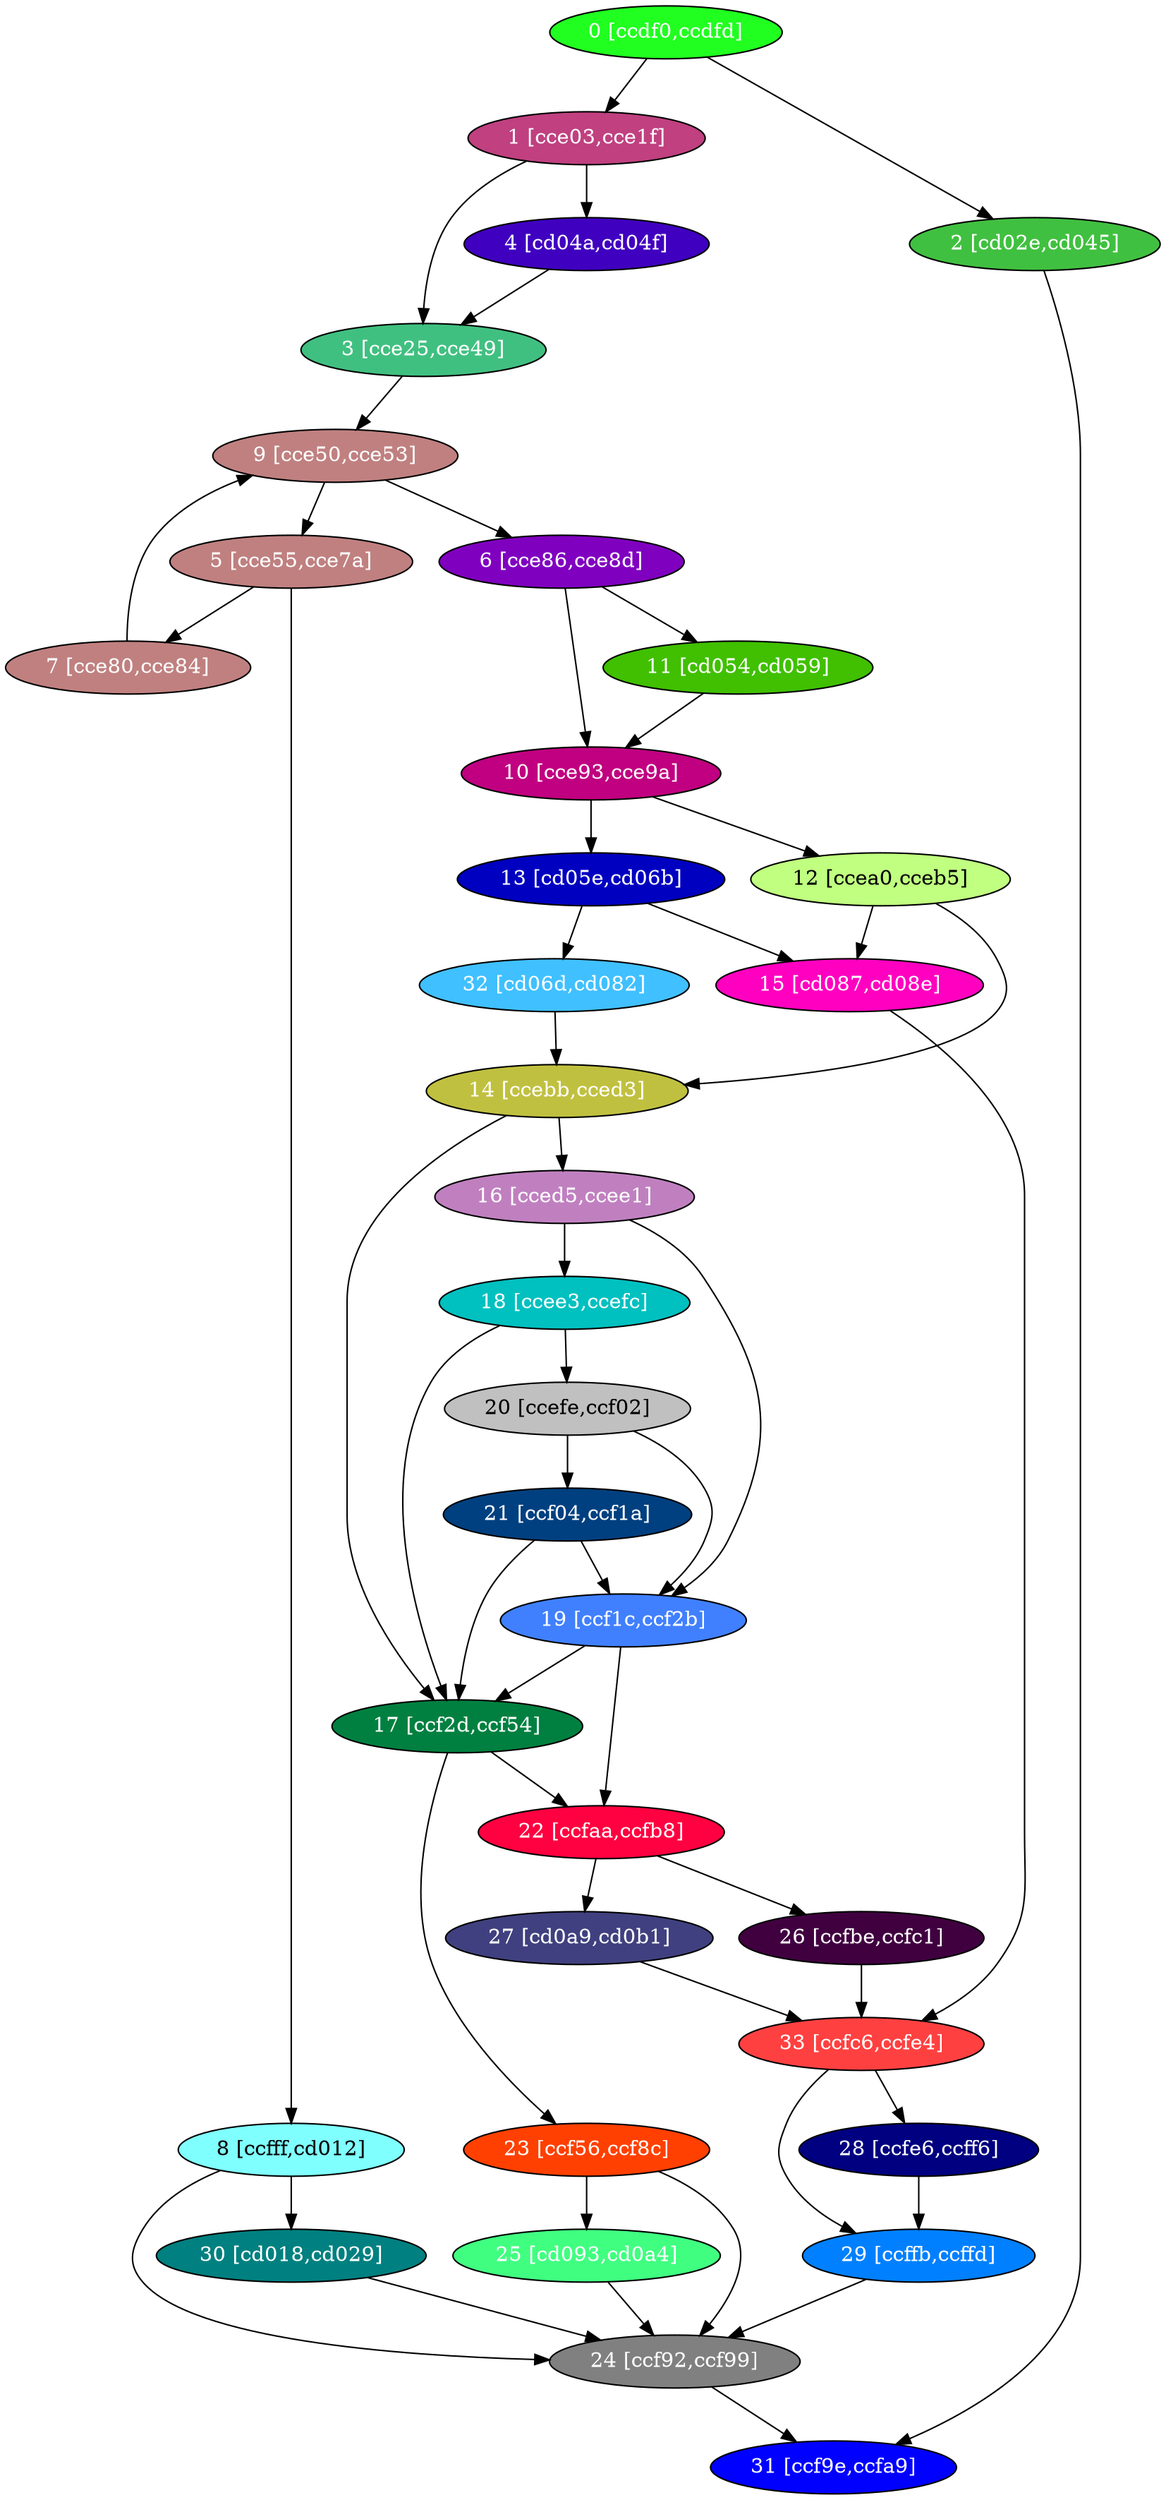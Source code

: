 diGraph libnss3{
	libnss3_0  [style=filled fillcolor="#20FF20" fontcolor="#ffffff" shape=oval label="0 [ccdf0,ccdfd]"]
	libnss3_1  [style=filled fillcolor="#C04080" fontcolor="#ffffff" shape=oval label="1 [cce03,cce1f]"]
	libnss3_2  [style=filled fillcolor="#40C040" fontcolor="#ffffff" shape=oval label="2 [cd02e,cd045]"]
	libnss3_3  [style=filled fillcolor="#40C080" fontcolor="#ffffff" shape=oval label="3 [cce25,cce49]"]
	libnss3_4  [style=filled fillcolor="#4000C0" fontcolor="#ffffff" shape=oval label="4 [cd04a,cd04f]"]
	libnss3_5  [style=filled fillcolor="#C08080" fontcolor="#ffffff" shape=oval label="5 [cce55,cce7a]"]
	libnss3_6  [style=filled fillcolor="#8000C0" fontcolor="#ffffff" shape=oval label="6 [cce86,cce8d]"]
	libnss3_7  [style=filled fillcolor="#C08080" fontcolor="#ffffff" shape=oval label="7 [cce80,cce84]"]
	libnss3_8  [style=filled fillcolor="#80FFFF" fontcolor="#000000" shape=oval label="8 [ccfff,cd012]"]
	libnss3_9  [style=filled fillcolor="#C08080" fontcolor="#ffffff" shape=oval label="9 [cce50,cce53]"]
	libnss3_a  [style=filled fillcolor="#C00080" fontcolor="#ffffff" shape=oval label="10 [cce93,cce9a]"]
	libnss3_b  [style=filled fillcolor="#40C000" fontcolor="#ffffff" shape=oval label="11 [cd054,cd059]"]
	libnss3_c  [style=filled fillcolor="#C0FF80" fontcolor="#000000" shape=oval label="12 [ccea0,cceb5]"]
	libnss3_d  [style=filled fillcolor="#0000C0" fontcolor="#ffffff" shape=oval label="13 [cd05e,cd06b]"]
	libnss3_e  [style=filled fillcolor="#C0C040" fontcolor="#ffffff" shape=oval label="14 [ccebb,cced3]"]
	libnss3_f  [style=filled fillcolor="#FF00C0" fontcolor="#ffffff" shape=oval label="15 [cd087,cd08e]"]
	libnss3_10  [style=filled fillcolor="#C080C0" fontcolor="#ffffff" shape=oval label="16 [cced5,ccee1]"]
	libnss3_11  [style=filled fillcolor="#008040" fontcolor="#ffffff" shape=oval label="17 [ccf2d,ccf54]"]
	libnss3_12  [style=filled fillcolor="#00C0C0" fontcolor="#ffffff" shape=oval label="18 [ccee3,ccefc]"]
	libnss3_13  [style=filled fillcolor="#4080FF" fontcolor="#ffffff" shape=oval label="19 [ccf1c,ccf2b]"]
	libnss3_14  [style=filled fillcolor="#C0C0C0" fontcolor="#000000" shape=oval label="20 [ccefe,ccf02]"]
	libnss3_15  [style=filled fillcolor="#004080" fontcolor="#ffffff" shape=oval label="21 [ccf04,ccf1a]"]
	libnss3_16  [style=filled fillcolor="#FF0040" fontcolor="#ffffff" shape=oval label="22 [ccfaa,ccfb8]"]
	libnss3_17  [style=filled fillcolor="#FF4000" fontcolor="#ffffff" shape=oval label="23 [ccf56,ccf8c]"]
	libnss3_18  [style=filled fillcolor="#808080" fontcolor="#ffffff" shape=oval label="24 [ccf92,ccf99]"]
	libnss3_19  [style=filled fillcolor="#40FF80" fontcolor="#ffffff" shape=oval label="25 [cd093,cd0a4]"]
	libnss3_1a  [style=filled fillcolor="#400040" fontcolor="#ffffff" shape=oval label="26 [ccfbe,ccfc1]"]
	libnss3_1b  [style=filled fillcolor="#404080" fontcolor="#ffffff" shape=oval label="27 [cd0a9,cd0b1]"]
	libnss3_1c  [style=filled fillcolor="#000080" fontcolor="#ffffff" shape=oval label="28 [ccfe6,ccff6]"]
	libnss3_1d  [style=filled fillcolor="#0080FF" fontcolor="#ffffff" shape=oval label="29 [ccffb,ccffd]"]
	libnss3_1e  [style=filled fillcolor="#008080" fontcolor="#ffffff" shape=oval label="30 [cd018,cd029]"]
	libnss3_1f  [style=filled fillcolor="#0000FF" fontcolor="#ffffff" shape=oval label="31 [ccf9e,ccfa9]"]
	libnss3_20  [style=filled fillcolor="#40C0FF" fontcolor="#ffffff" shape=oval label="32 [cd06d,cd082]"]
	libnss3_21  [style=filled fillcolor="#FF4040" fontcolor="#ffffff" shape=oval label="33 [ccfc6,ccfe4]"]

	libnss3_0 -> libnss3_1
	libnss3_0 -> libnss3_2
	libnss3_1 -> libnss3_3
	libnss3_1 -> libnss3_4
	libnss3_2 -> libnss3_1f
	libnss3_3 -> libnss3_9
	libnss3_4 -> libnss3_3
	libnss3_5 -> libnss3_7
	libnss3_5 -> libnss3_8
	libnss3_6 -> libnss3_a
	libnss3_6 -> libnss3_b
	libnss3_7 -> libnss3_9
	libnss3_8 -> libnss3_18
	libnss3_8 -> libnss3_1e
	libnss3_9 -> libnss3_5
	libnss3_9 -> libnss3_6
	libnss3_a -> libnss3_c
	libnss3_a -> libnss3_d
	libnss3_b -> libnss3_a
	libnss3_c -> libnss3_e
	libnss3_c -> libnss3_f
	libnss3_d -> libnss3_f
	libnss3_d -> libnss3_20
	libnss3_e -> libnss3_10
	libnss3_e -> libnss3_11
	libnss3_f -> libnss3_21
	libnss3_10 -> libnss3_12
	libnss3_10 -> libnss3_13
	libnss3_11 -> libnss3_16
	libnss3_11 -> libnss3_17
	libnss3_12 -> libnss3_11
	libnss3_12 -> libnss3_14
	libnss3_13 -> libnss3_11
	libnss3_13 -> libnss3_16
	libnss3_14 -> libnss3_13
	libnss3_14 -> libnss3_15
	libnss3_15 -> libnss3_11
	libnss3_15 -> libnss3_13
	libnss3_16 -> libnss3_1a
	libnss3_16 -> libnss3_1b
	libnss3_17 -> libnss3_18
	libnss3_17 -> libnss3_19
	libnss3_18 -> libnss3_1f
	libnss3_19 -> libnss3_18
	libnss3_1a -> libnss3_21
	libnss3_1b -> libnss3_21
	libnss3_1c -> libnss3_1d
	libnss3_1d -> libnss3_18
	libnss3_1e -> libnss3_18
	libnss3_20 -> libnss3_e
	libnss3_21 -> libnss3_1c
	libnss3_21 -> libnss3_1d
}